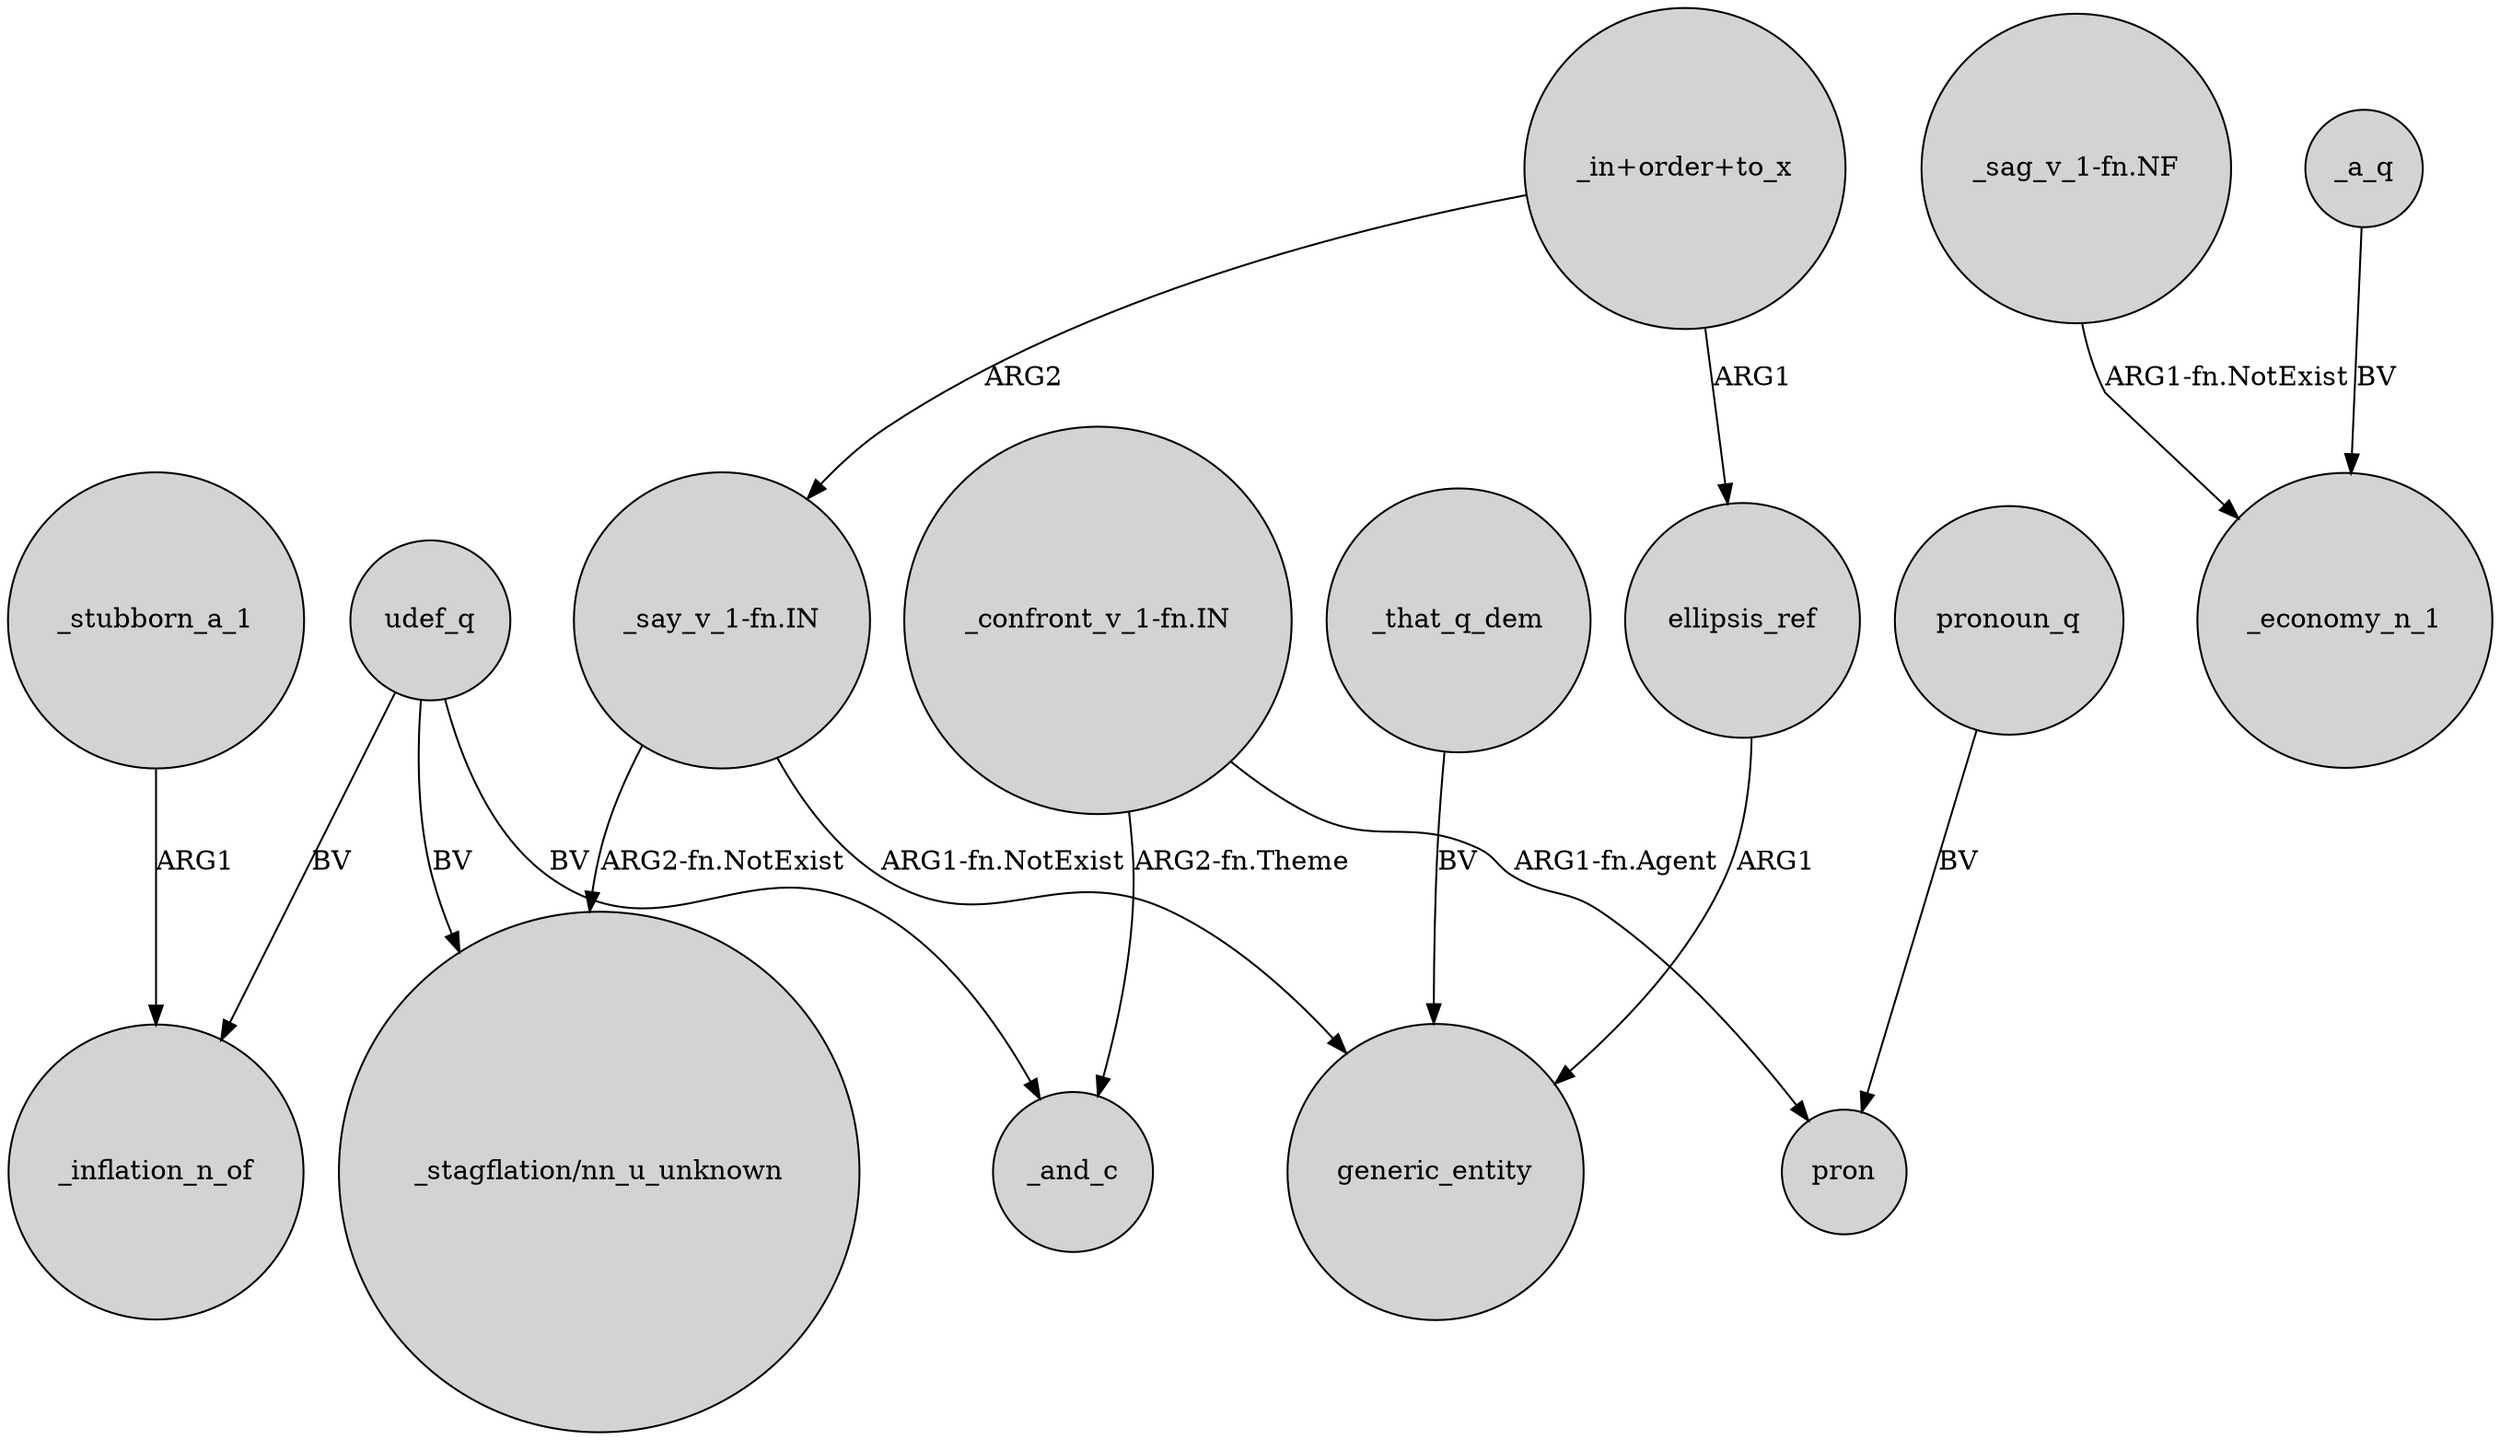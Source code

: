 digraph {
	node [shape=circle style=filled]
	_stubborn_a_1 -> _inflation_n_of [label=ARG1]
	"_sag_v_1-fn.NF" -> _economy_n_1 [label="ARG1-fn.NotExist"]
	udef_q -> _inflation_n_of [label=BV]
	"_say_v_1-fn.IN" -> "_stagflation/nn_u_unknown" [label="ARG2-fn.NotExist"]
	"_say_v_1-fn.IN" -> generic_entity [label="ARG1-fn.NotExist"]
	"_confront_v_1-fn.IN" -> pron [label="ARG1-fn.Agent"]
	_that_q_dem -> generic_entity [label=BV]
	udef_q -> _and_c [label=BV]
	_a_q -> _economy_n_1 [label=BV]
	ellipsis_ref -> generic_entity [label=ARG1]
	udef_q -> "_stagflation/nn_u_unknown" [label=BV]
	"_confront_v_1-fn.IN" -> _and_c [label="ARG2-fn.Theme"]
	"_in+order+to_x" -> ellipsis_ref [label=ARG1]
	"_in+order+to_x" -> "_say_v_1-fn.IN" [label=ARG2]
	pronoun_q -> pron [label=BV]
}
